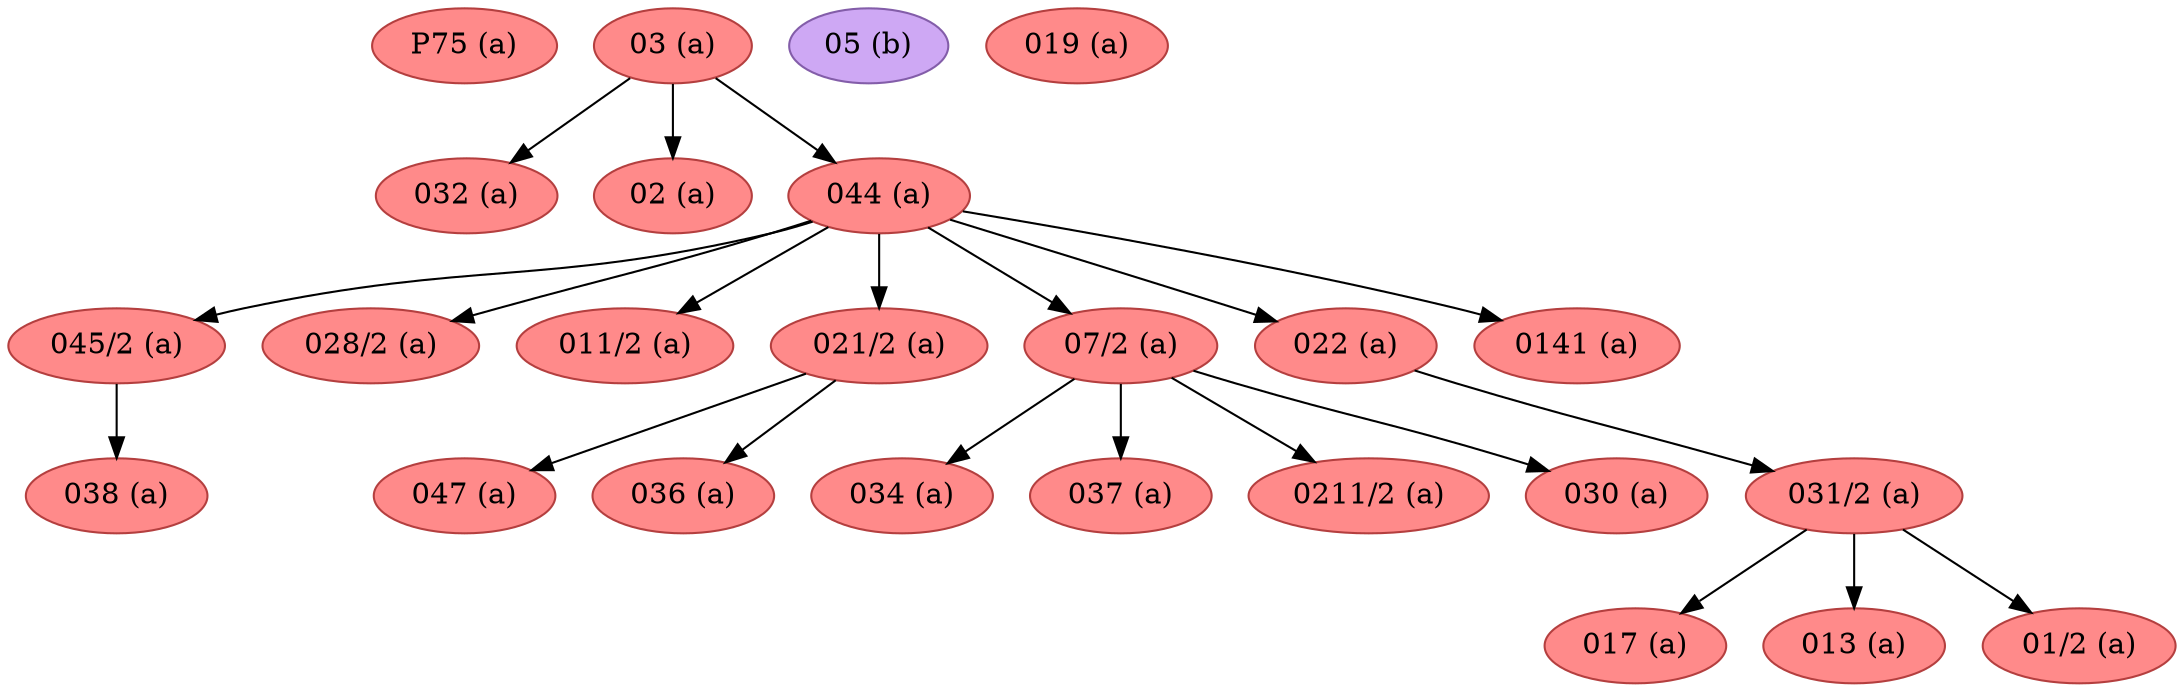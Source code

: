strict digraph G {
"P75 (a)" [fillcolor="#FF8A8A", color="#b43f3f", style=filled];
"045/2 (a)" [fillcolor="#FF8A8A", color="#b43f3f", style=filled];
"038 (a)" [fillcolor="#FF8A8A", color="#b43f3f", style=filled];
"032 (a)" [fillcolor="#FF8A8A", color="#b43f3f", style=filled];
"028/2 (a)" [fillcolor="#FF8A8A", color="#b43f3f", style=filled];
"011/2 (a)" [fillcolor="#FF8A8A", color="#b43f3f", style=filled];
"031/2 (a)" [fillcolor="#FF8A8A", color="#b43f3f", style=filled];
"047 (a)" [fillcolor="#FF8A8A", color="#b43f3f", style=filled];
"034 (a)" [fillcolor="#FF8A8A", color="#b43f3f", style=filled];
"036 (a)" [fillcolor="#FF8A8A", color="#b43f3f", style=filled];
"017 (a)" [fillcolor="#FF8A8A", color="#b43f3f", style=filled];
"05 (b)" [fillcolor="#CEA8F4", color="#835da9", style=filled];
"019 (a)" [fillcolor="#FF8A8A", color="#b43f3f", style=filled];
"021/2 (a)" [fillcolor="#FF8A8A", color="#b43f3f", style=filled];
"07/2 (a)" [fillcolor="#FF8A8A", color="#b43f3f", style=filled];
"02 (a)" [fillcolor="#FF8A8A", color="#b43f3f", style=filled];
"037 (a)" [fillcolor="#FF8A8A", color="#b43f3f", style=filled];
"03 (a)" [fillcolor="#FF8A8A", color="#b43f3f", style=filled];
"022 (a)" [fillcolor="#FF8A8A", color="#b43f3f", style=filled];
"0211/2 (a)" [fillcolor="#FF8A8A", color="#b43f3f", style=filled];
"0141 (a)" [fillcolor="#FF8A8A", color="#b43f3f", style=filled];
"013 (a)" [fillcolor="#FF8A8A", color="#b43f3f", style=filled];
"01/2 (a)" [fillcolor="#FF8A8A", color="#b43f3f", style=filled];
"030 (a)" [fillcolor="#FF8A8A", color="#b43f3f", style=filled];
"044 (a)" [fillcolor="#FF8A8A", color="#b43f3f", style=filled];
"045/2 (a)" -> "038 (a)";
"031/2 (a)" -> "01/2 (a)";
"031/2 (a)" -> "017 (a)";
"031/2 (a)" -> "013 (a)";
"021/2 (a)" -> "036 (a)";
"021/2 (a)" -> "047 (a)";
"07/2 (a)" -> "0211/2 (a)";
"07/2 (a)" -> "037 (a)";
"07/2 (a)" -> "030 (a)";
"07/2 (a)" -> "034 (a)";
"03 (a)" -> "032 (a)";
"03 (a)" -> "044 (a)";
"03 (a)" -> "02 (a)";
"022 (a)" -> "031/2 (a)";
"044 (a)" -> "07/2 (a)";
"044 (a)" -> "021/2 (a)";
"044 (a)" -> "028/2 (a)";
"044 (a)" -> "0141 (a)";
"044 (a)" -> "011/2 (a)";
"044 (a)" -> "045/2 (a)";
"044 (a)" -> "022 (a)";
}
